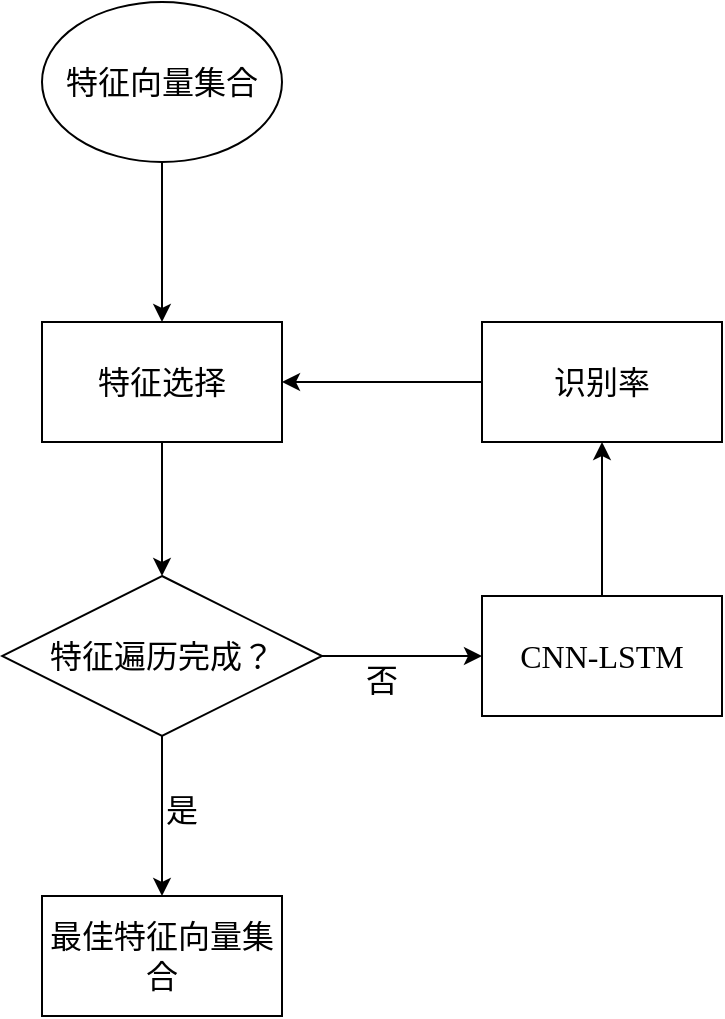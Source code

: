 <mxfile version="12.1.9" type="github" pages="1">
  <diagram id="UyK__mT-6xzAxVWplXEi" name="Page-1">
    <mxGraphModel dx="1019" dy="519" grid="1" gridSize="10" guides="1" tooltips="1" connect="1" arrows="1" fold="1" page="1" pageScale="1" pageWidth="827" pageHeight="1169" math="0" shadow="0">
      <root>
        <mxCell id="0"/>
        <mxCell id="1" parent="0"/>
        <mxCell id="z1KRDs5EiEEaAi_wzN2f-3" value="" style="edgeStyle=orthogonalEdgeStyle;rounded=0;orthogonalLoop=1;jettySize=auto;html=1;fontSize=16;fontFamily=Times New Roman;" parent="1" source="z1KRDs5EiEEaAi_wzN2f-1" edge="1">
          <mxGeometry relative="1" as="geometry">
            <mxPoint x="220" y="353" as="targetPoint"/>
          </mxGeometry>
        </mxCell>
        <mxCell id="z1KRDs5EiEEaAi_wzN2f-1" value="特征向量集合" style="ellipse;whiteSpace=wrap;html=1;fontSize=16;fontFamily=Times New Roman;" parent="1" vertex="1">
          <mxGeometry x="160" y="193" width="120" height="80" as="geometry"/>
        </mxCell>
        <mxCell id="z1KRDs5EiEEaAi_wzN2f-6" value="" style="edgeStyle=orthogonalEdgeStyle;rounded=0;orthogonalLoop=1;jettySize=auto;html=1;fontSize=16;fontFamily=Times New Roman;" parent="1" source="z1KRDs5EiEEaAi_wzN2f-4" edge="1">
          <mxGeometry relative="1" as="geometry">
            <mxPoint x="220" y="480" as="targetPoint"/>
          </mxGeometry>
        </mxCell>
        <mxCell id="z1KRDs5EiEEaAi_wzN2f-4" value="特征选择" style="rounded=0;whiteSpace=wrap;html=1;fontSize=16;fontFamily=Times New Roman;" parent="1" vertex="1">
          <mxGeometry x="160" y="353" width="120" height="60" as="geometry"/>
        </mxCell>
        <mxCell id="z1KRDs5EiEEaAi_wzN2f-9" value="" style="edgeStyle=orthogonalEdgeStyle;rounded=0;orthogonalLoop=1;jettySize=auto;html=1;fontSize=16;fontFamily=Times New Roman;" parent="1" source="z1KRDs5EiEEaAi_wzN2f-7" edge="1">
          <mxGeometry relative="1" as="geometry">
            <mxPoint x="380" y="520" as="targetPoint"/>
          </mxGeometry>
        </mxCell>
        <mxCell id="z1KRDs5EiEEaAi_wzN2f-18" value="" style="edgeStyle=orthogonalEdgeStyle;rounded=0;orthogonalLoop=1;jettySize=auto;html=1;fontSize=16;fontFamily=Times New Roman;" parent="1" source="z1KRDs5EiEEaAi_wzN2f-7" edge="1">
          <mxGeometry relative="1" as="geometry">
            <mxPoint x="220" y="640" as="targetPoint"/>
          </mxGeometry>
        </mxCell>
        <mxCell id="z1KRDs5EiEEaAi_wzN2f-7" value="特征遍历完成？" style="rhombus;whiteSpace=wrap;html=1;fontSize=16;fontFamily=Times New Roman;" parent="1" vertex="1">
          <mxGeometry x="140" y="480" width="160" height="80" as="geometry"/>
        </mxCell>
        <mxCell id="z1KRDs5EiEEaAi_wzN2f-12" value="" style="edgeStyle=orthogonalEdgeStyle;rounded=0;orthogonalLoop=1;jettySize=auto;html=1;fontSize=16;fontFamily=Times New Roman;" parent="1" source="z1KRDs5EiEEaAi_wzN2f-10" target="z1KRDs5EiEEaAi_wzN2f-11" edge="1">
          <mxGeometry relative="1" as="geometry"/>
        </mxCell>
        <mxCell id="z1KRDs5EiEEaAi_wzN2f-10" value="CNN-LSTM" style="rounded=0;whiteSpace=wrap;html=1;fontSize=16;fontFamily=Times New Roman;" parent="1" vertex="1">
          <mxGeometry x="380" y="490" width="120" height="60" as="geometry"/>
        </mxCell>
        <mxCell id="z1KRDs5EiEEaAi_wzN2f-16" value="" style="edgeStyle=orthogonalEdgeStyle;rounded=0;orthogonalLoop=1;jettySize=auto;html=1;entryX=1;entryY=0.5;entryDx=0;entryDy=0;fontSize=16;fontFamily=Times New Roman;" parent="1" source="z1KRDs5EiEEaAi_wzN2f-11" target="z1KRDs5EiEEaAi_wzN2f-4" edge="1">
          <mxGeometry relative="1" as="geometry">
            <mxPoint x="300" y="380" as="targetPoint"/>
          </mxGeometry>
        </mxCell>
        <mxCell id="z1KRDs5EiEEaAi_wzN2f-11" value="识别率" style="rounded=0;whiteSpace=wrap;html=1;fontSize=16;fontFamily=Times New Roman;" parent="1" vertex="1">
          <mxGeometry x="380" y="353" width="120" height="60" as="geometry"/>
        </mxCell>
        <mxCell id="z1KRDs5EiEEaAi_wzN2f-19" value="最佳特征向量集合" style="rounded=0;whiteSpace=wrap;html=1;fontSize=16;fontFamily=Times New Roman;" parent="1" vertex="1">
          <mxGeometry x="160" y="640" width="120" height="60" as="geometry"/>
        </mxCell>
        <mxCell id="z1KRDs5EiEEaAi_wzN2f-21" value="是" style="text;html=1;resizable=0;points=[];autosize=1;align=left;verticalAlign=top;spacingTop=-4;fontSize=16;fontFamily=Times New Roman;" parent="1" vertex="1">
          <mxGeometry x="220" y="584.5" width="30" height="10" as="geometry"/>
        </mxCell>
        <mxCell id="z1KRDs5EiEEaAi_wzN2f-22" value="否" style="text;html=1;resizable=0;points=[];autosize=1;align=left;verticalAlign=top;spacingTop=-4;fontSize=16;fontFamily=Times New Roman;" parent="1" vertex="1">
          <mxGeometry x="320" y="520" width="30" height="10" as="geometry"/>
        </mxCell>
      </root>
    </mxGraphModel>
  </diagram>
</mxfile>
